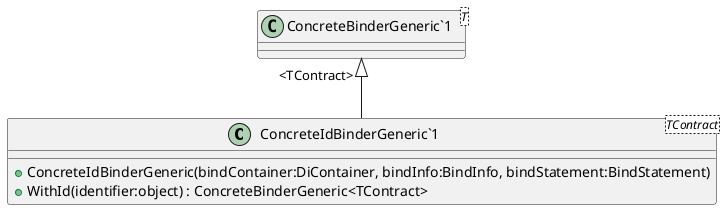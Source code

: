 @startuml
class "ConcreteIdBinderGeneric`1"<TContract> {
    + ConcreteIdBinderGeneric(bindContainer:DiContainer, bindInfo:BindInfo, bindStatement:BindStatement)
    + WithId(identifier:object) : ConcreteBinderGeneric<TContract>
}
class "ConcreteBinderGeneric`1"<T> {
}
"ConcreteBinderGeneric`1" "<TContract>" <|-- "ConcreteIdBinderGeneric`1"
@enduml
